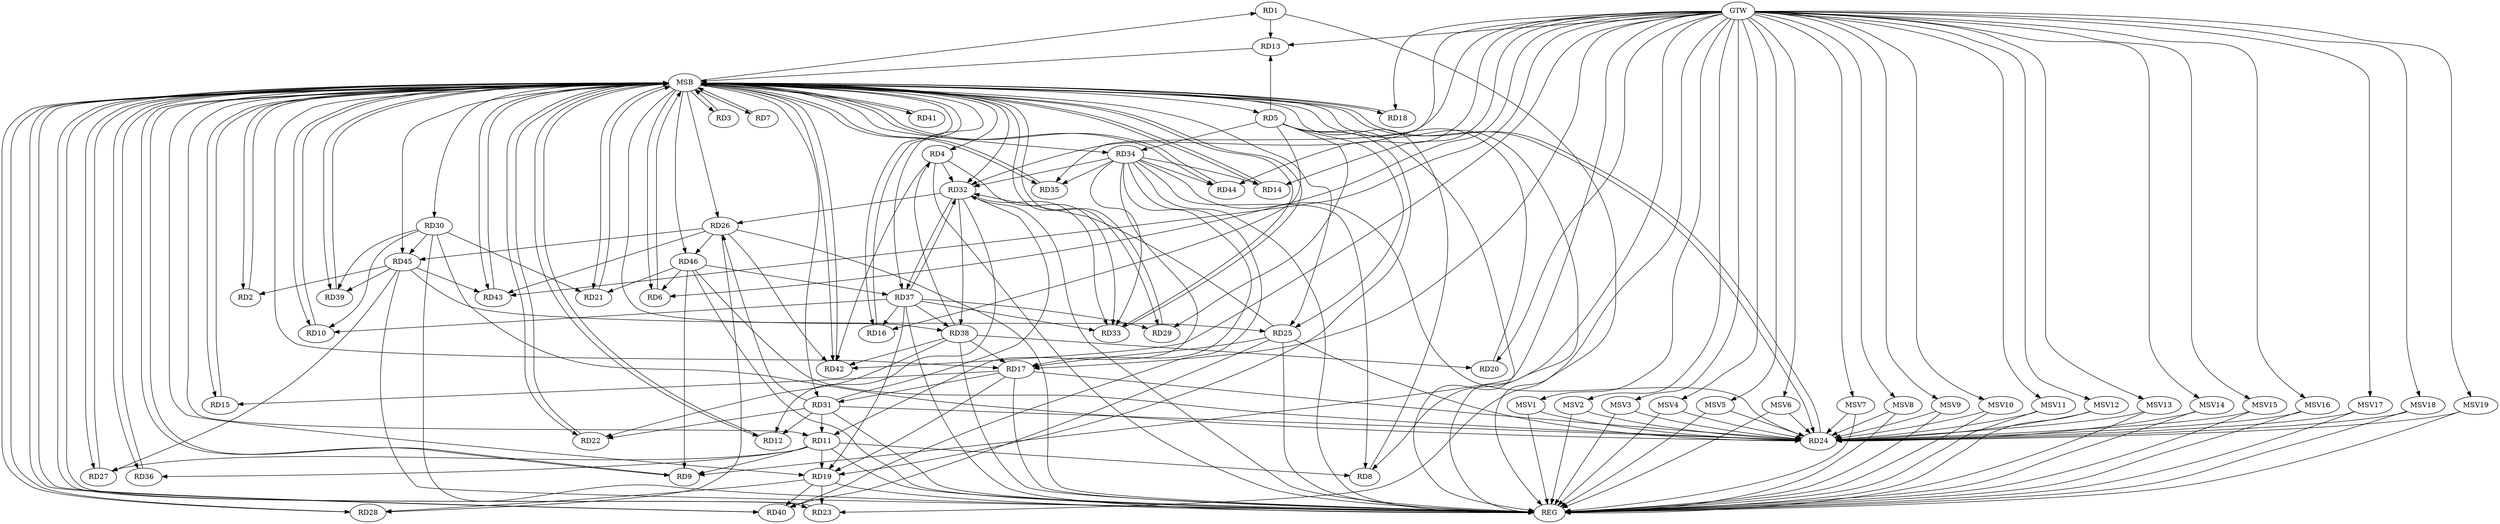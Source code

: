 strict digraph G {
  RD1 [ label="RD1" ];
  RD2 [ label="RD2" ];
  RD3 [ label="RD3" ];
  RD4 [ label="RD4" ];
  RD5 [ label="RD5" ];
  RD6 [ label="RD6" ];
  RD7 [ label="RD7" ];
  RD8 [ label="RD8" ];
  RD9 [ label="RD9" ];
  RD10 [ label="RD10" ];
  RD11 [ label="RD11" ];
  RD12 [ label="RD12" ];
  RD13 [ label="RD13" ];
  RD14 [ label="RD14" ];
  RD15 [ label="RD15" ];
  RD16 [ label="RD16" ];
  RD17 [ label="RD17" ];
  RD18 [ label="RD18" ];
  RD19 [ label="RD19" ];
  RD20 [ label="RD20" ];
  RD21 [ label="RD21" ];
  RD22 [ label="RD22" ];
  RD23 [ label="RD23" ];
  RD24 [ label="RD24" ];
  RD25 [ label="RD25" ];
  RD26 [ label="RD26" ];
  RD27 [ label="RD27" ];
  RD28 [ label="RD28" ];
  RD29 [ label="RD29" ];
  RD30 [ label="RD30" ];
  RD31 [ label="RD31" ];
  RD32 [ label="RD32" ];
  RD33 [ label="RD33" ];
  RD34 [ label="RD34" ];
  RD35 [ label="RD35" ];
  RD36 [ label="RD36" ];
  RD37 [ label="RD37" ];
  RD38 [ label="RD38" ];
  RD39 [ label="RD39" ];
  RD40 [ label="RD40" ];
  RD41 [ label="RD41" ];
  RD42 [ label="RD42" ];
  RD43 [ label="RD43" ];
  RD44 [ label="RD44" ];
  RD45 [ label="RD45" ];
  RD46 [ label="RD46" ];
  GTW [ label="GTW" ];
  REG [ label="REG" ];
  MSB [ label="MSB" ];
  MSV1 [ label="MSV1" ];
  MSV2 [ label="MSV2" ];
  MSV3 [ label="MSV3" ];
  MSV4 [ label="MSV4" ];
  MSV5 [ label="MSV5" ];
  MSV6 [ label="MSV6" ];
  MSV7 [ label="MSV7" ];
  MSV8 [ label="MSV8" ];
  MSV9 [ label="MSV9" ];
  MSV10 [ label="MSV10" ];
  MSV11 [ label="MSV11" ];
  MSV12 [ label="MSV12" ];
  MSV13 [ label="MSV13" ];
  MSV14 [ label="MSV14" ];
  MSV15 [ label="MSV15" ];
  MSV16 [ label="MSV16" ];
  MSV17 [ label="MSV17" ];
  MSV18 [ label="MSV18" ];
  MSV19 [ label="MSV19" ];
  RD1 -> RD13;
  RD45 -> RD2;
  RD4 -> RD32;
  RD4 -> RD33;
  RD38 -> RD4;
  RD4 -> RD42;
  RD5 -> RD13;
  RD5 -> RD16;
  RD5 -> RD19;
  RD5 -> RD25;
  RD5 -> RD29;
  RD5 -> RD34;
  RD46 -> RD6;
  RD11 -> RD8;
  RD34 -> RD8;
  RD11 -> RD9;
  RD46 -> RD9;
  RD30 -> RD10;
  RD37 -> RD10;
  RD11 -> RD19;
  RD11 -> RD27;
  RD31 -> RD11;
  RD34 -> RD11;
  RD11 -> RD36;
  RD31 -> RD12;
  RD32 -> RD12;
  RD34 -> RD14;
  RD17 -> RD15;
  RD37 -> RD16;
  RD17 -> RD19;
  RD17 -> RD24;
  RD25 -> RD17;
  RD17 -> RD31;
  RD34 -> RD17;
  RD38 -> RD17;
  RD19 -> RD23;
  RD19 -> RD28;
  RD37 -> RD19;
  RD19 -> RD40;
  RD38 -> RD20;
  RD30 -> RD21;
  RD46 -> RD21;
  RD31 -> RD22;
  RD38 -> RD22;
  RD25 -> RD24;
  RD30 -> RD24;
  RD31 -> RD24;
  RD34 -> RD24;
  RD46 -> RD24;
  RD25 -> RD32;
  RD25 -> RD40;
  RD45 -> RD25;
  RD26 -> RD28;
  RD31 -> RD26;
  RD32 -> RD26;
  RD26 -> RD42;
  RD26 -> RD43;
  RD26 -> RD45;
  RD26 -> RD46;
  RD45 -> RD27;
  RD37 -> RD29;
  RD30 -> RD39;
  RD30 -> RD45;
  RD31 -> RD32;
  RD32 -> RD33;
  RD34 -> RD32;
  RD32 -> RD37;
  RD37 -> RD32;
  RD32 -> RD38;
  RD34 -> RD33;
  RD37 -> RD33;
  RD34 -> RD35;
  RD34 -> RD40;
  RD34 -> RD44;
  RD37 -> RD38;
  RD46 -> RD37;
  RD38 -> RD42;
  RD45 -> RD39;
  RD45 -> RD43;
  GTW -> RD14;
  GTW -> RD9;
  GTW -> RD18;
  GTW -> RD44;
  GTW -> RD13;
  GTW -> RD32;
  GTW -> RD8;
  GTW -> RD42;
  GTW -> RD23;
  GTW -> RD6;
  GTW -> RD20;
  GTW -> RD43;
  GTW -> RD35;
  GTW -> RD17;
  RD1 -> REG;
  RD4 -> REG;
  RD5 -> REG;
  RD11 -> REG;
  RD17 -> REG;
  RD19 -> REG;
  RD25 -> REG;
  RD26 -> REG;
  RD30 -> REG;
  RD31 -> REG;
  RD32 -> REG;
  RD34 -> REG;
  RD37 -> REG;
  RD38 -> REG;
  RD45 -> REG;
  RD46 -> REG;
  RD2 -> MSB;
  MSB -> RD1;
  MSB -> RD3;
  MSB -> RD17;
  MSB -> RD43;
  MSB -> RD44;
  MSB -> REG;
  RD3 -> MSB;
  MSB -> RD15;
  RD6 -> MSB;
  MSB -> RD31;
  MSB -> RD32;
  MSB -> RD40;
  MSB -> RD41;
  MSB -> RD42;
  MSB -> RD45;
  RD7 -> MSB;
  MSB -> RD16;
  MSB -> RD29;
  MSB -> RD39;
  RD8 -> MSB;
  MSB -> RD4;
  MSB -> RD23;
  MSB -> RD26;
  RD9 -> MSB;
  MSB -> RD18;
  RD10 -> MSB;
  MSB -> RD5;
  MSB -> RD27;
  RD12 -> MSB;
  MSB -> RD46;
  RD13 -> MSB;
  MSB -> RD6;
  MSB -> RD19;
  RD14 -> MSB;
  MSB -> RD7;
  RD15 -> MSB;
  RD16 -> MSB;
  MSB -> RD11;
  MSB -> RD21;
  RD18 -> MSB;
  MSB -> RD2;
  MSB -> RD12;
  MSB -> RD14;
  MSB -> RD30;
  RD20 -> MSB;
  MSB -> RD24;
  RD21 -> MSB;
  MSB -> RD34;
  MSB -> RD35;
  RD22 -> MSB;
  MSB -> RD37;
  MSB -> RD38;
  RD23 -> MSB;
  RD24 -> MSB;
  MSB -> RD33;
  RD27 -> MSB;
  MSB -> RD10;
  MSB -> RD22;
  RD28 -> MSB;
  MSB -> RD36;
  RD29 -> MSB;
  MSB -> RD9;
  RD33 -> MSB;
  RD35 -> MSB;
  MSB -> RD25;
  MSB -> RD28;
  RD36 -> MSB;
  RD39 -> MSB;
  RD40 -> MSB;
  RD41 -> MSB;
  RD42 -> MSB;
  RD43 -> MSB;
  RD44 -> MSB;
  MSV1 -> RD24;
  MSV2 -> RD24;
  MSV3 -> RD24;
  MSV4 -> RD24;
  GTW -> MSV1;
  MSV1 -> REG;
  GTW -> MSV2;
  MSV2 -> REG;
  GTW -> MSV3;
  MSV3 -> REG;
  GTW -> MSV4;
  MSV4 -> REG;
  MSV5 -> RD24;
  MSV6 -> RD24;
  GTW -> MSV5;
  MSV5 -> REG;
  GTW -> MSV6;
  MSV6 -> REG;
  MSV7 -> RD24;
  MSV8 -> RD24;
  GTW -> MSV7;
  MSV7 -> REG;
  GTW -> MSV8;
  MSV8 -> REG;
  MSV9 -> RD24;
  MSV10 -> RD24;
  MSV11 -> RD24;
  GTW -> MSV9;
  MSV9 -> REG;
  GTW -> MSV10;
  MSV10 -> REG;
  GTW -> MSV11;
  MSV11 -> REG;
  MSV12 -> RD24;
  GTW -> MSV12;
  MSV12 -> REG;
  MSV13 -> RD24;
  GTW -> MSV13;
  MSV13 -> REG;
  MSV14 -> RD24;
  MSV15 -> RD24;
  MSV16 -> RD24;
  GTW -> MSV14;
  MSV14 -> REG;
  GTW -> MSV15;
  MSV15 -> REG;
  GTW -> MSV16;
  MSV16 -> REG;
  MSV17 -> RD24;
  MSV18 -> RD24;
  MSV19 -> RD24;
  GTW -> MSV17;
  MSV17 -> REG;
  GTW -> MSV18;
  MSV18 -> REG;
  GTW -> MSV19;
  MSV19 -> REG;
}
